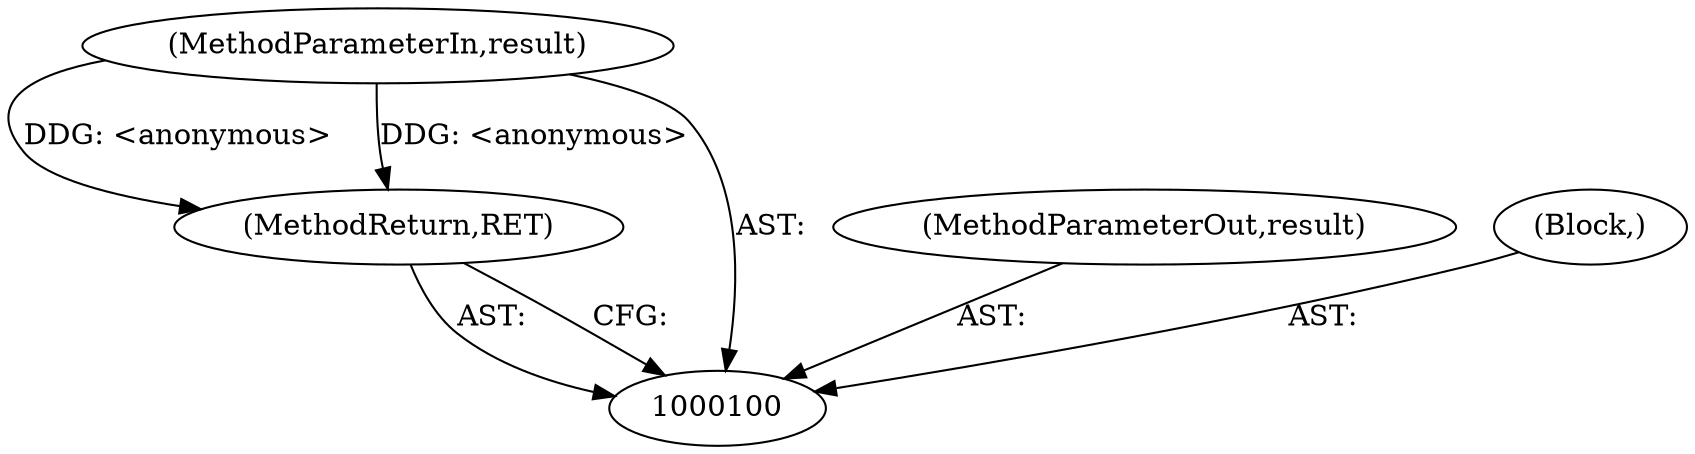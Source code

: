 digraph "1_Chrome_ab5e55ff333def909d025ac45da9ffa0d88a63f2_21" {
"1000103" [label="(MethodReturn,RET)"];
"1000101" [label="(MethodParameterIn,result)"];
"1000108" [label="(MethodParameterOut,result)"];
"1000102" [label="(Block,)"];
"1000103" -> "1000100"  [label="AST: "];
"1000103" -> "1000100"  [label="CFG: "];
"1000101" -> "1000103"  [label="DDG: <anonymous>"];
"1000101" -> "1000100"  [label="AST: "];
"1000101" -> "1000103"  [label="DDG: <anonymous>"];
"1000108" -> "1000100"  [label="AST: "];
"1000102" -> "1000100"  [label="AST: "];
}
